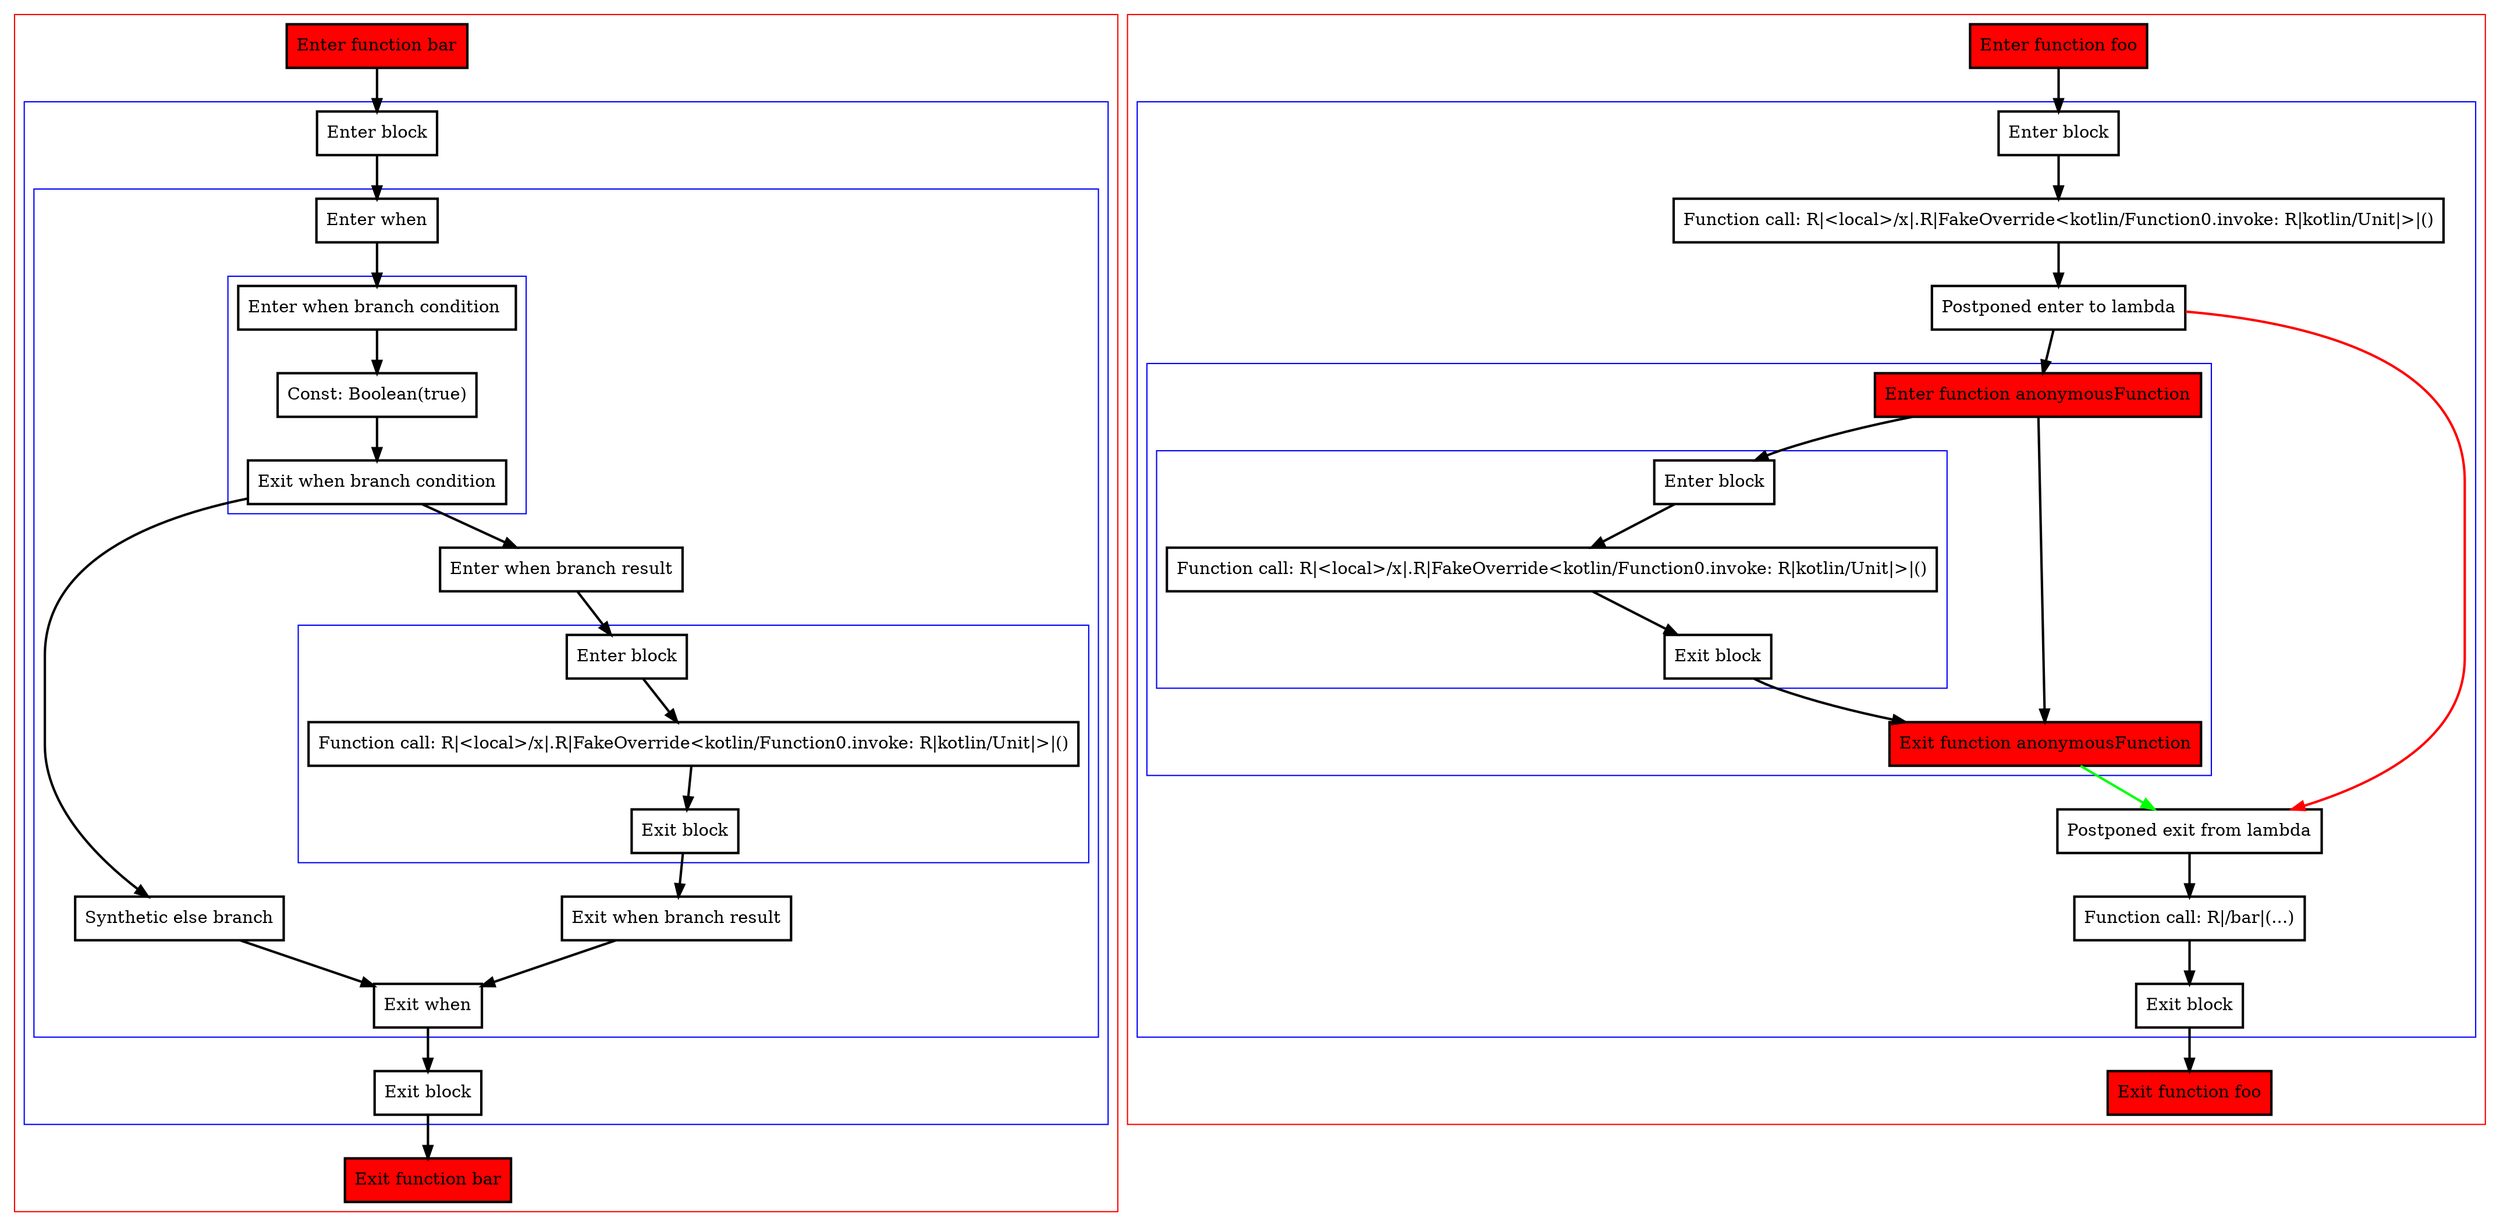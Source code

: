 digraph inPlaceLambda_kt {
    graph [nodesep=3]
    node [shape=box penwidth=2]
    edge [penwidth=2]

    subgraph cluster_0 {
        color=red
        0 [label="Enter function bar" style="filled" fillcolor=red];
        subgraph cluster_1 {
            color=blue
            1 [label="Enter block"];
            subgraph cluster_2 {
                color=blue
                2 [label="Enter when"];
                subgraph cluster_3 {
                    color=blue
                    3 [label="Enter when branch condition "];
                    4 [label="Const: Boolean(true)"];
                    5 [label="Exit when branch condition"];
                }
                6 [label="Synthetic else branch"];
                7 [label="Enter when branch result"];
                subgraph cluster_4 {
                    color=blue
                    8 [label="Enter block"];
                    9 [label="Function call: R|<local>/x|.R|FakeOverride<kotlin/Function0.invoke: R|kotlin/Unit|>|()"];
                    10 [label="Exit block"];
                }
                11 [label="Exit when branch result"];
                12 [label="Exit when"];
            }
            13 [label="Exit block"];
        }
        14 [label="Exit function bar" style="filled" fillcolor=red];
    }
    0 -> {1};
    1 -> {2};
    2 -> {3};
    3 -> {4};
    4 -> {5};
    5 -> {7 6};
    6 -> {12};
    7 -> {8};
    8 -> {9};
    9 -> {10};
    10 -> {11};
    11 -> {12};
    12 -> {13};
    13 -> {14};

    subgraph cluster_5 {
        color=red
        15 [label="Enter function foo" style="filled" fillcolor=red];
        subgraph cluster_6 {
            color=blue
            16 [label="Enter block"];
            17 [label="Function call: R|<local>/x|.R|FakeOverride<kotlin/Function0.invoke: R|kotlin/Unit|>|()"];
            18 [label="Postponed enter to lambda"];
            subgraph cluster_7 {
                color=blue
                23 [label="Enter function anonymousFunction" style="filled" fillcolor=red];
                subgraph cluster_8 {
                    color=blue
                    24 [label="Enter block"];
                    25 [label="Function call: R|<local>/x|.R|FakeOverride<kotlin/Function0.invoke: R|kotlin/Unit|>|()"];
                    26 [label="Exit block"];
                }
                27 [label="Exit function anonymousFunction" style="filled" fillcolor=red];
            }
            19 [label="Postponed exit from lambda"];
            20 [label="Function call: R|/bar|(...)"];
            21 [label="Exit block"];
        }
        22 [label="Exit function foo" style="filled" fillcolor=red];
    }
    15 -> {16};
    16 -> {17};
    17 -> {18};
    18 -> {23};
    18 -> {19} [color=red];
    19 -> {20};
    20 -> {21};
    21 -> {22};
    23 -> {27 24};
    24 -> {25};
    25 -> {26};
    26 -> {27};
    27 -> {19} [color=green];

}
